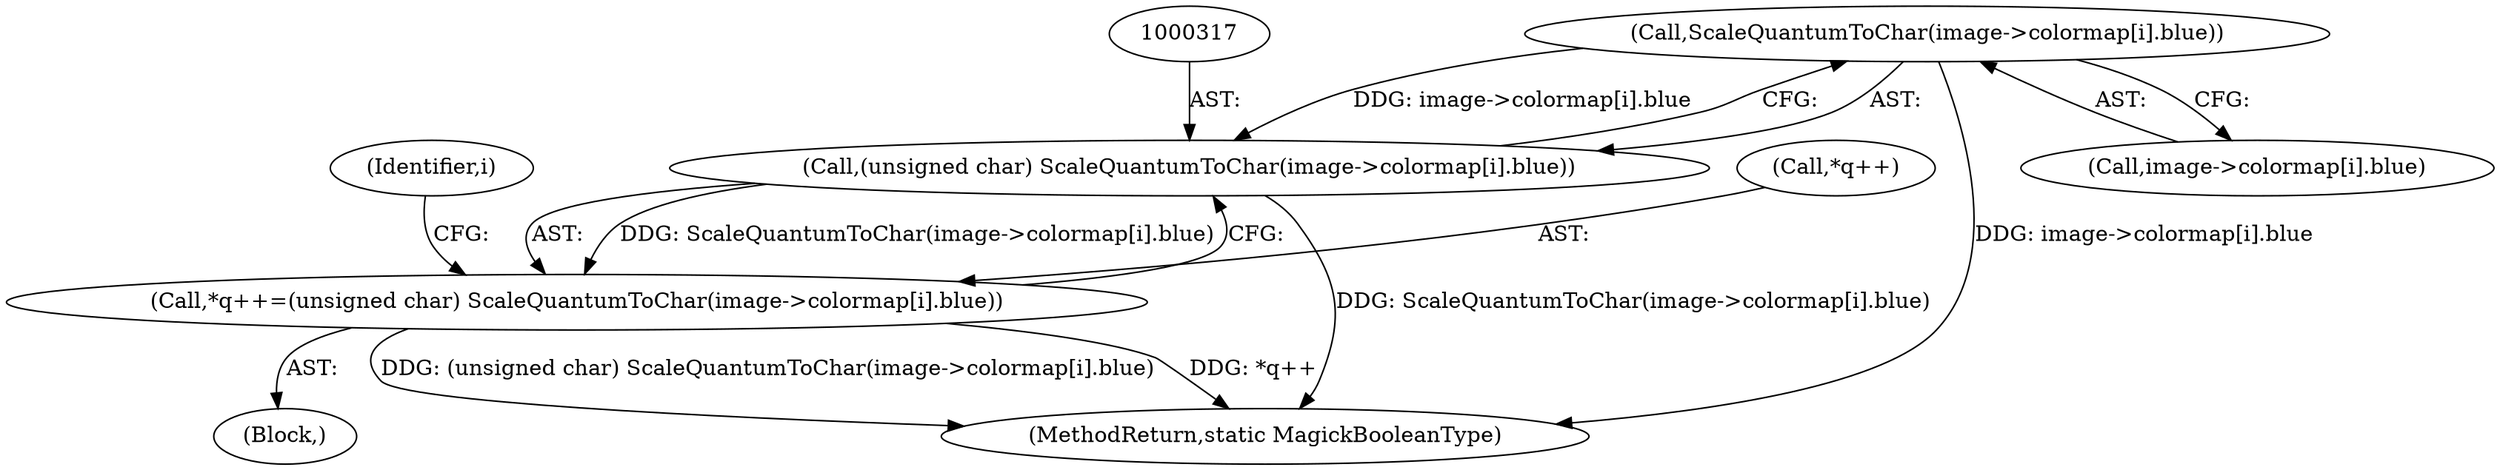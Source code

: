 digraph "0_ImageMagick_6233ef75bb973745ab1092b59aea8fe316f09074@array" {
"1000318" [label="(Call,ScaleQuantumToChar(image->colormap[i].blue))"];
"1000316" [label="(Call,(unsigned char) ScaleQuantumToChar(image->colormap[i].blue))"];
"1000312" [label="(Call,*q++=(unsigned char) ScaleQuantumToChar(image->colormap[i].blue))"];
"1000313" [label="(Call,*q++)"];
"1000318" [label="(Call,ScaleQuantumToChar(image->colormap[i].blue))"];
"1000283" [label="(Block,)"];
"1000282" [label="(Identifier,i)"];
"1000316" [label="(Call,(unsigned char) ScaleQuantumToChar(image->colormap[i].blue))"];
"1000561" [label="(MethodReturn,static MagickBooleanType)"];
"1000319" [label="(Call,image->colormap[i].blue)"];
"1000312" [label="(Call,*q++=(unsigned char) ScaleQuantumToChar(image->colormap[i].blue))"];
"1000318" -> "1000316"  [label="AST: "];
"1000318" -> "1000319"  [label="CFG: "];
"1000319" -> "1000318"  [label="AST: "];
"1000316" -> "1000318"  [label="CFG: "];
"1000318" -> "1000561"  [label="DDG: image->colormap[i].blue"];
"1000318" -> "1000316"  [label="DDG: image->colormap[i].blue"];
"1000316" -> "1000312"  [label="AST: "];
"1000317" -> "1000316"  [label="AST: "];
"1000312" -> "1000316"  [label="CFG: "];
"1000316" -> "1000561"  [label="DDG: ScaleQuantumToChar(image->colormap[i].blue)"];
"1000316" -> "1000312"  [label="DDG: ScaleQuantumToChar(image->colormap[i].blue)"];
"1000312" -> "1000283"  [label="AST: "];
"1000313" -> "1000312"  [label="AST: "];
"1000282" -> "1000312"  [label="CFG: "];
"1000312" -> "1000561"  [label="DDG: (unsigned char) ScaleQuantumToChar(image->colormap[i].blue)"];
"1000312" -> "1000561"  [label="DDG: *q++"];
}
